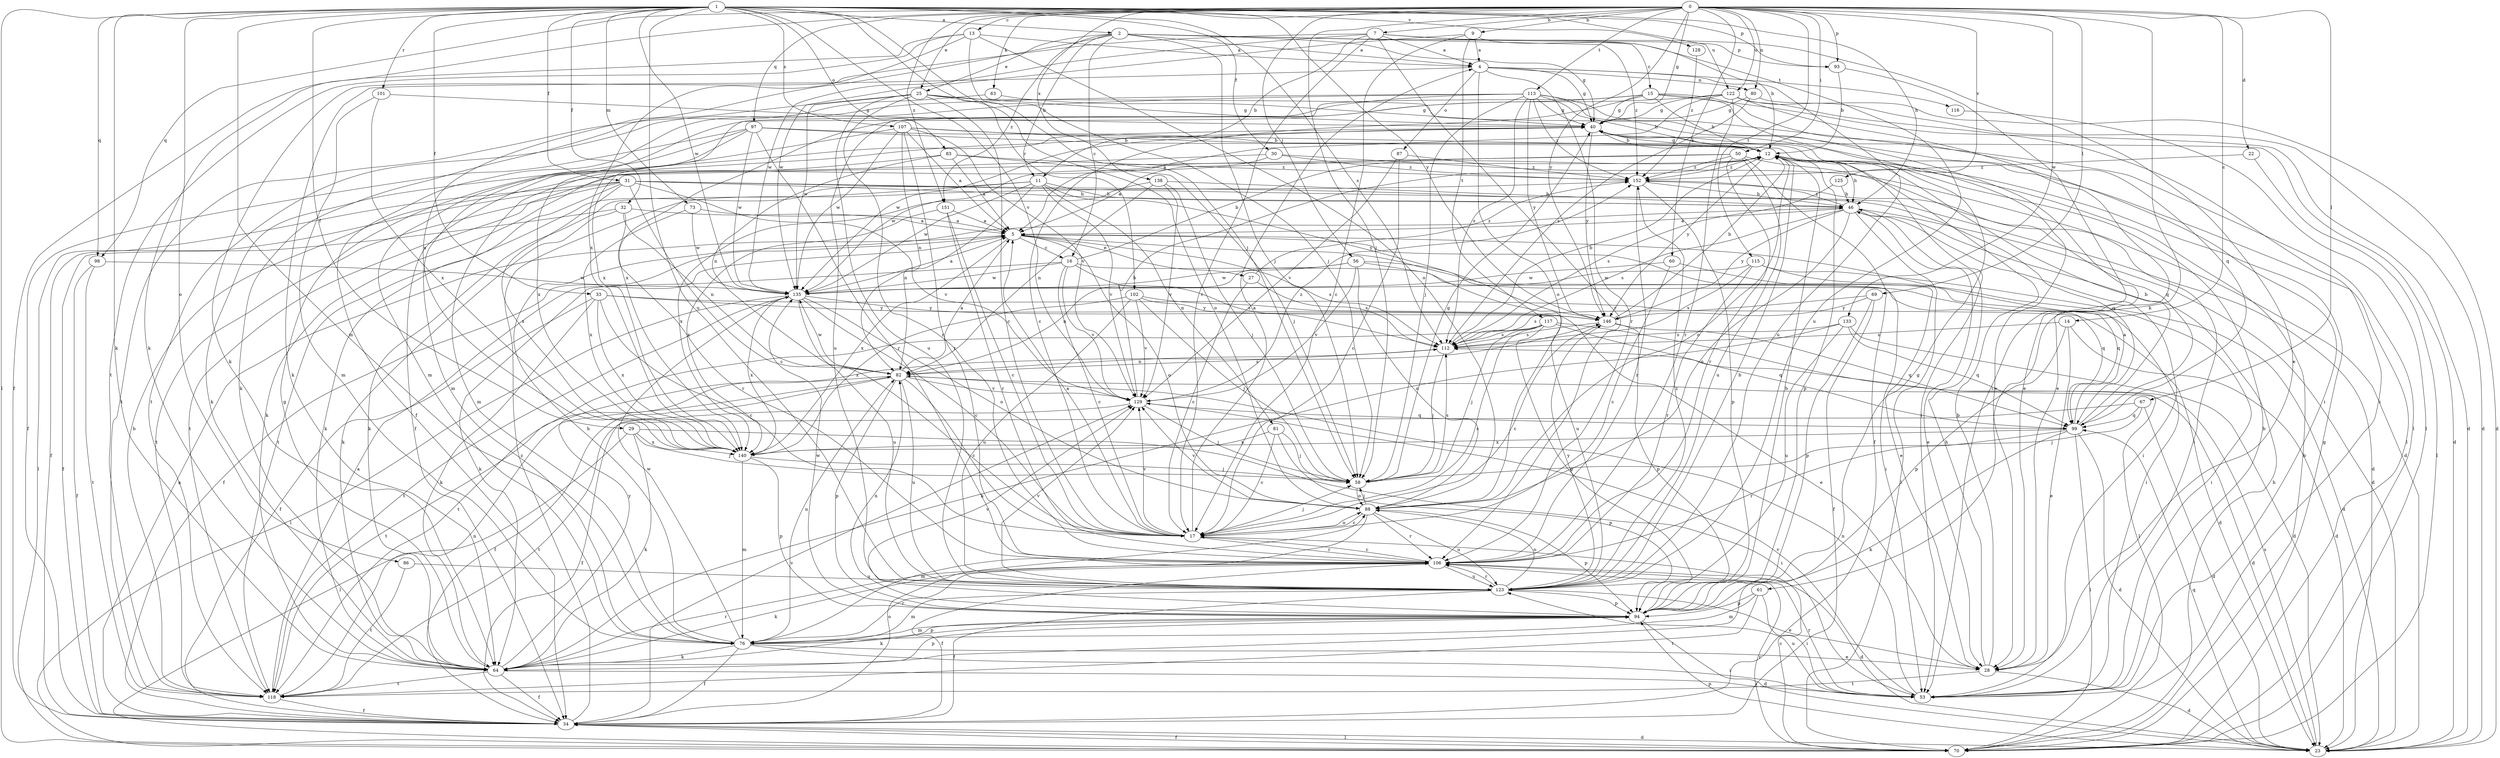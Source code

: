 strict digraph  {
0;
1;
2;
4;
5;
7;
9;
11;
12;
13;
14;
15;
16;
17;
22;
23;
25;
27;
28;
29;
30;
31;
32;
33;
34;
40;
46;
50;
53;
56;
58;
60;
61;
63;
64;
67;
69;
70;
73;
76;
80;
81;
82;
83;
86;
87;
88;
93;
94;
97;
98;
99;
101;
102;
106;
107;
112;
113;
115;
116;
117;
118;
122;
123;
125;
128;
129;
133;
135;
138;
140;
146;
151;
152;
0 -> 7  [label=b];
0 -> 9  [label=b];
0 -> 13  [label=c];
0 -> 14  [label=c];
0 -> 22  [label=d];
0 -> 25  [label=e];
0 -> 40  [label=g];
0 -> 50  [label=i];
0 -> 56  [label=j];
0 -> 58  [label=j];
0 -> 60  [label=k];
0 -> 61  [label=k];
0 -> 63  [label=k];
0 -> 64  [label=k];
0 -> 67  [label=l];
0 -> 69  [label=l];
0 -> 80  [label=n];
0 -> 93  [label=p];
0 -> 97  [label=q];
0 -> 98  [label=q];
0 -> 113  [label=t];
0 -> 115  [label=t];
0 -> 122  [label=u];
0 -> 125  [label=v];
0 -> 133  [label=w];
0 -> 138  [label=x];
0 -> 146  [label=y];
0 -> 151  [label=z];
1 -> 2  [label=a];
1 -> 29  [label=f];
1 -> 30  [label=f];
1 -> 31  [label=f];
1 -> 32  [label=f];
1 -> 33  [label=f];
1 -> 46  [label=h];
1 -> 58  [label=j];
1 -> 64  [label=k];
1 -> 70  [label=l];
1 -> 73  [label=m];
1 -> 76  [label=m];
1 -> 83  [label=o];
1 -> 86  [label=o];
1 -> 93  [label=p];
1 -> 98  [label=q];
1 -> 101  [label=r];
1 -> 102  [label=r];
1 -> 107  [label=s];
1 -> 112  [label=s];
1 -> 122  [label=u];
1 -> 123  [label=u];
1 -> 128  [label=v];
1 -> 129  [label=v];
1 -> 135  [label=w];
1 -> 146  [label=y];
2 -> 4  [label=a];
2 -> 11  [label=b];
2 -> 15  [label=c];
2 -> 16  [label=c];
2 -> 25  [label=e];
2 -> 40  [label=g];
2 -> 58  [label=j];
2 -> 93  [label=p];
2 -> 140  [label=x];
2 -> 151  [label=z];
2 -> 152  [label=z];
4 -> 40  [label=g];
4 -> 64  [label=k];
4 -> 80  [label=n];
4 -> 87  [label=o];
4 -> 88  [label=o];
4 -> 106  [label=r];
4 -> 116  [label=t];
4 -> 123  [label=u];
5 -> 16  [label=c];
5 -> 27  [label=e];
5 -> 28  [label=e];
5 -> 34  [label=f];
5 -> 53  [label=i];
5 -> 88  [label=o];
5 -> 112  [label=s];
5 -> 140  [label=x];
7 -> 4  [label=a];
7 -> 11  [label=b];
7 -> 17  [label=c];
7 -> 28  [label=e];
7 -> 64  [label=k];
7 -> 106  [label=r];
7 -> 123  [label=u];
7 -> 135  [label=w];
9 -> 4  [label=a];
9 -> 12  [label=b];
9 -> 17  [label=c];
9 -> 117  [label=t];
9 -> 135  [label=w];
11 -> 46  [label=h];
11 -> 64  [label=k];
11 -> 81  [label=n];
11 -> 82  [label=n];
11 -> 118  [label=t];
11 -> 129  [label=v];
11 -> 135  [label=w];
11 -> 146  [label=y];
12 -> 40  [label=g];
12 -> 46  [label=h];
12 -> 88  [label=o];
12 -> 94  [label=p];
12 -> 146  [label=y];
12 -> 152  [label=z];
13 -> 4  [label=a];
13 -> 34  [label=f];
13 -> 58  [label=j];
13 -> 88  [label=o];
13 -> 118  [label=t];
13 -> 140  [label=x];
14 -> 23  [label=d];
14 -> 28  [label=e];
14 -> 94  [label=p];
14 -> 112  [label=s];
15 -> 12  [label=b];
15 -> 17  [label=c];
15 -> 23  [label=d];
15 -> 28  [label=e];
15 -> 40  [label=g];
15 -> 76  [label=m];
15 -> 99  [label=q];
15 -> 123  [label=u];
16 -> 12  [label=b];
16 -> 17  [label=c];
16 -> 64  [label=k];
16 -> 99  [label=q];
16 -> 112  [label=s];
16 -> 129  [label=v];
16 -> 135  [label=w];
17 -> 4  [label=a];
17 -> 5  [label=a];
17 -> 58  [label=j];
17 -> 88  [label=o];
17 -> 106  [label=r];
17 -> 129  [label=v];
22 -> 70  [label=l];
22 -> 152  [label=z];
23 -> 94  [label=p];
23 -> 99  [label=q];
23 -> 112  [label=s];
25 -> 17  [label=c];
25 -> 40  [label=g];
25 -> 53  [label=i];
25 -> 64  [label=k];
25 -> 88  [label=o];
25 -> 106  [label=r];
25 -> 123  [label=u];
25 -> 135  [label=w];
27 -> 17  [label=c];
27 -> 112  [label=s];
27 -> 152  [label=z];
28 -> 12  [label=b];
28 -> 23  [label=d];
28 -> 46  [label=h];
28 -> 118  [label=t];
29 -> 53  [label=i];
29 -> 58  [label=j];
29 -> 64  [label=k];
29 -> 70  [label=l];
29 -> 140  [label=x];
30 -> 5  [label=a];
30 -> 23  [label=d];
30 -> 64  [label=k];
30 -> 152  [label=z];
31 -> 17  [label=c];
31 -> 23  [label=d];
31 -> 34  [label=f];
31 -> 46  [label=h];
31 -> 64  [label=k];
31 -> 70  [label=l];
31 -> 99  [label=q];
31 -> 118  [label=t];
31 -> 129  [label=v];
31 -> 140  [label=x];
32 -> 5  [label=a];
32 -> 34  [label=f];
32 -> 64  [label=k];
32 -> 82  [label=n];
32 -> 106  [label=r];
33 -> 17  [label=c];
33 -> 23  [label=d];
33 -> 34  [label=f];
33 -> 64  [label=k];
33 -> 140  [label=x];
33 -> 146  [label=y];
34 -> 5  [label=a];
34 -> 23  [label=d];
34 -> 70  [label=l];
34 -> 88  [label=o];
34 -> 129  [label=v];
34 -> 152  [label=z];
40 -> 12  [label=b];
40 -> 34  [label=f];
40 -> 70  [label=l];
40 -> 135  [label=w];
40 -> 146  [label=y];
46 -> 5  [label=a];
46 -> 23  [label=d];
46 -> 28  [label=e];
46 -> 53  [label=i];
46 -> 70  [label=l];
46 -> 88  [label=o];
46 -> 112  [label=s];
46 -> 146  [label=y];
46 -> 152  [label=z];
50 -> 34  [label=f];
50 -> 99  [label=q];
50 -> 106  [label=r];
50 -> 118  [label=t];
50 -> 123  [label=u];
50 -> 135  [label=w];
50 -> 152  [label=z];
53 -> 12  [label=b];
53 -> 82  [label=n];
53 -> 106  [label=r];
53 -> 123  [label=u];
53 -> 129  [label=v];
56 -> 82  [label=n];
56 -> 88  [label=o];
56 -> 99  [label=q];
56 -> 123  [label=u];
56 -> 129  [label=v];
56 -> 135  [label=w];
58 -> 40  [label=g];
58 -> 88  [label=o];
58 -> 112  [label=s];
60 -> 17  [label=c];
60 -> 53  [label=i];
60 -> 135  [label=w];
61 -> 53  [label=i];
61 -> 76  [label=m];
61 -> 94  [label=p];
61 -> 118  [label=t];
63 -> 40  [label=g];
63 -> 118  [label=t];
64 -> 34  [label=f];
64 -> 40  [label=g];
64 -> 53  [label=i];
64 -> 94  [label=p];
64 -> 106  [label=r];
64 -> 118  [label=t];
64 -> 146  [label=y];
67 -> 23  [label=d];
67 -> 58  [label=j];
67 -> 99  [label=q];
67 -> 118  [label=t];
69 -> 34  [label=f];
69 -> 94  [label=p];
69 -> 112  [label=s];
69 -> 146  [label=y];
70 -> 12  [label=b];
70 -> 17  [label=c];
70 -> 34  [label=f];
70 -> 40  [label=g];
70 -> 46  [label=h];
70 -> 106  [label=r];
73 -> 5  [label=a];
73 -> 135  [label=w];
73 -> 140  [label=x];
76 -> 28  [label=e];
76 -> 34  [label=f];
76 -> 46  [label=h];
76 -> 53  [label=i];
76 -> 64  [label=k];
76 -> 82  [label=n];
76 -> 94  [label=p];
76 -> 106  [label=r];
76 -> 135  [label=w];
80 -> 23  [label=d];
80 -> 40  [label=g];
80 -> 112  [label=s];
81 -> 17  [label=c];
81 -> 58  [label=j];
81 -> 94  [label=p];
81 -> 140  [label=x];
82 -> 5  [label=a];
82 -> 17  [label=c];
82 -> 23  [label=d];
82 -> 34  [label=f];
82 -> 94  [label=p];
82 -> 112  [label=s];
82 -> 118  [label=t];
82 -> 123  [label=u];
82 -> 129  [label=v];
82 -> 135  [label=w];
83 -> 5  [label=a];
83 -> 58  [label=j];
83 -> 76  [label=m];
83 -> 82  [label=n];
83 -> 152  [label=z];
86 -> 118  [label=t];
86 -> 123  [label=u];
87 -> 17  [label=c];
87 -> 129  [label=v];
87 -> 152  [label=z];
88 -> 17  [label=c];
88 -> 58  [label=j];
88 -> 76  [label=m];
88 -> 94  [label=p];
88 -> 106  [label=r];
88 -> 123  [label=u];
88 -> 129  [label=v];
93 -> 12  [label=b];
93 -> 53  [label=i];
94 -> 12  [label=b];
94 -> 23  [label=d];
94 -> 40  [label=g];
94 -> 64  [label=k];
94 -> 76  [label=m];
94 -> 82  [label=n];
94 -> 129  [label=v];
94 -> 135  [label=w];
97 -> 12  [label=b];
97 -> 23  [label=d];
97 -> 34  [label=f];
97 -> 64  [label=k];
97 -> 106  [label=r];
97 -> 135  [label=w];
97 -> 140  [label=x];
98 -> 34  [label=f];
98 -> 118  [label=t];
98 -> 135  [label=w];
99 -> 5  [label=a];
99 -> 12  [label=b];
99 -> 23  [label=d];
99 -> 64  [label=k];
99 -> 70  [label=l];
99 -> 106  [label=r];
99 -> 140  [label=x];
101 -> 40  [label=g];
101 -> 76  [label=m];
101 -> 140  [label=x];
102 -> 28  [label=e];
102 -> 58  [label=j];
102 -> 123  [label=u];
102 -> 129  [label=v];
102 -> 140  [label=x];
102 -> 146  [label=y];
106 -> 17  [label=c];
106 -> 23  [label=d];
106 -> 34  [label=f];
106 -> 64  [label=k];
106 -> 123  [label=u];
107 -> 5  [label=a];
107 -> 12  [label=b];
107 -> 53  [label=i];
107 -> 76  [label=m];
107 -> 82  [label=n];
107 -> 106  [label=r];
107 -> 129  [label=v];
107 -> 135  [label=w];
112 -> 12  [label=b];
112 -> 58  [label=j];
112 -> 82  [label=n];
113 -> 12  [label=b];
113 -> 28  [label=e];
113 -> 34  [label=f];
113 -> 40  [label=g];
113 -> 58  [label=j];
113 -> 70  [label=l];
113 -> 112  [label=s];
113 -> 118  [label=t];
113 -> 140  [label=x];
113 -> 146  [label=y];
113 -> 152  [label=z];
115 -> 23  [label=d];
115 -> 53  [label=i];
115 -> 106  [label=r];
115 -> 112  [label=s];
115 -> 135  [label=w];
116 -> 70  [label=l];
117 -> 17  [label=c];
117 -> 58  [label=j];
117 -> 70  [label=l];
117 -> 94  [label=p];
117 -> 99  [label=q];
117 -> 112  [label=s];
117 -> 118  [label=t];
118 -> 5  [label=a];
118 -> 12  [label=b];
118 -> 34  [label=f];
118 -> 82  [label=n];
122 -> 5  [label=a];
122 -> 23  [label=d];
122 -> 28  [label=e];
122 -> 40  [label=g];
122 -> 53  [label=i];
122 -> 106  [label=r];
122 -> 140  [label=x];
123 -> 12  [label=b];
123 -> 28  [label=e];
123 -> 34  [label=f];
123 -> 76  [label=m];
123 -> 88  [label=o];
123 -> 94  [label=p];
123 -> 106  [label=r];
123 -> 129  [label=v];
123 -> 146  [label=y];
123 -> 152  [label=z];
125 -> 46  [label=h];
125 -> 112  [label=s];
128 -> 152  [label=z];
129 -> 12  [label=b];
129 -> 34  [label=f];
129 -> 58  [label=j];
129 -> 99  [label=q];
129 -> 152  [label=z];
133 -> 23  [label=d];
133 -> 64  [label=k];
133 -> 99  [label=q];
133 -> 112  [label=s];
133 -> 123  [label=u];
135 -> 5  [label=a];
135 -> 17  [label=c];
135 -> 70  [label=l];
135 -> 88  [label=o];
135 -> 118  [label=t];
135 -> 123  [label=u];
135 -> 140  [label=x];
135 -> 146  [label=y];
138 -> 46  [label=h];
138 -> 58  [label=j];
138 -> 82  [label=n];
138 -> 129  [label=v];
138 -> 140  [label=x];
140 -> 58  [label=j];
140 -> 76  [label=m];
140 -> 94  [label=p];
146 -> 12  [label=b];
146 -> 17  [label=c];
146 -> 94  [label=p];
146 -> 99  [label=q];
146 -> 112  [label=s];
151 -> 5  [label=a];
151 -> 17  [label=c];
151 -> 106  [label=r];
151 -> 140  [label=x];
152 -> 46  [label=h];
152 -> 53  [label=i];
152 -> 94  [label=p];
152 -> 106  [label=r];
}
